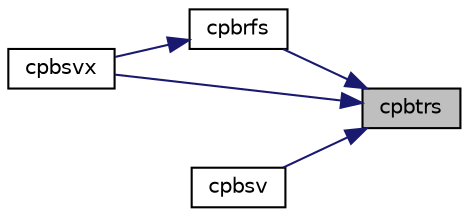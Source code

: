 digraph "cpbtrs"
{
 // LATEX_PDF_SIZE
  edge [fontname="Helvetica",fontsize="10",labelfontname="Helvetica",labelfontsize="10"];
  node [fontname="Helvetica",fontsize="10",shape=record];
  rankdir="RL";
  Node1 [label="cpbtrs",height=0.2,width=0.4,color="black", fillcolor="grey75", style="filled", fontcolor="black",tooltip="CPBTRS"];
  Node1 -> Node2 [dir="back",color="midnightblue",fontsize="10",style="solid",fontname="Helvetica"];
  Node2 [label="cpbrfs",height=0.2,width=0.4,color="black", fillcolor="white", style="filled",URL="$cpbrfs_8f.html#a7b2a1d470e9a7a4974a9affbe187a4e3",tooltip="CPBRFS"];
  Node2 -> Node3 [dir="back",color="midnightblue",fontsize="10",style="solid",fontname="Helvetica"];
  Node3 [label="cpbsvx",height=0.2,width=0.4,color="black", fillcolor="white", style="filled",URL="$cpbsvx_8f.html#ab6eacad249a7dcb36a0fae555742c656",tooltip="CPBSVX computes the solution to system of linear equations A * X = B for OTHER matrices"];
  Node1 -> Node4 [dir="back",color="midnightblue",fontsize="10",style="solid",fontname="Helvetica"];
  Node4 [label="cpbsv",height=0.2,width=0.4,color="black", fillcolor="white", style="filled",URL="$cpbsv_8f.html#a058015813562df2e1100200bd87c692c",tooltip="CPBSV computes the solution to system of linear equations A * X = B for OTHER matrices"];
  Node1 -> Node3 [dir="back",color="midnightblue",fontsize="10",style="solid",fontname="Helvetica"];
}
